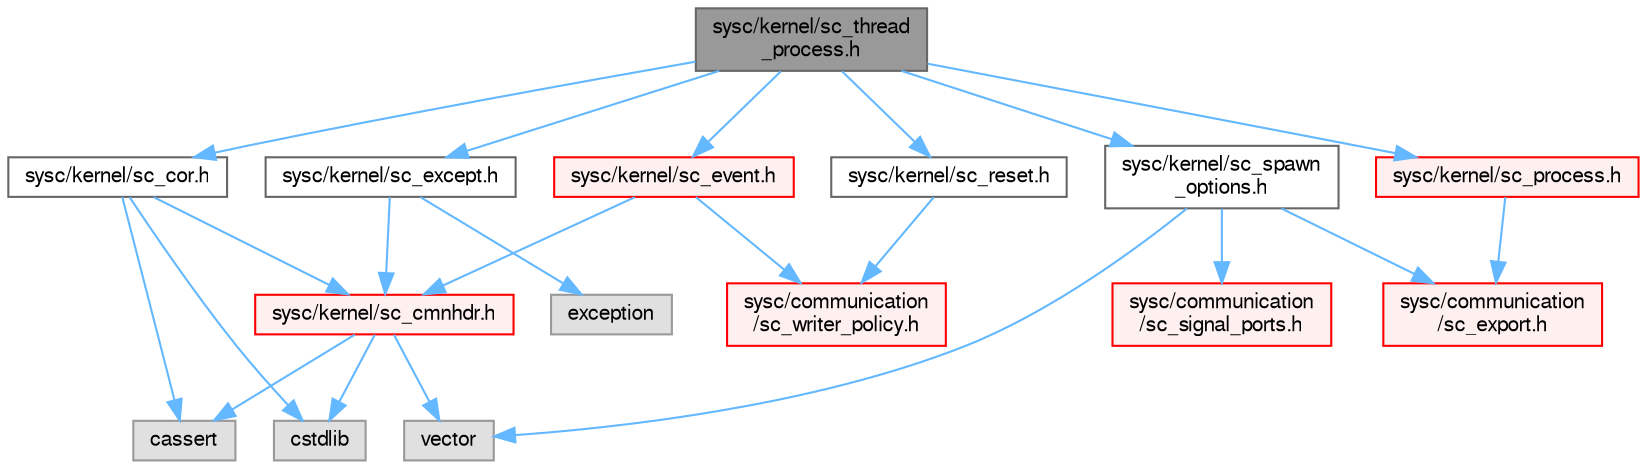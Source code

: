 digraph "sysc/kernel/sc_thread_process.h"
{
 // LATEX_PDF_SIZE
  bgcolor="transparent";
  edge [fontname=FreeSans,fontsize=10,labelfontname=FreeSans,labelfontsize=10];
  node [fontname=FreeSans,fontsize=10,shape=box,height=0.2,width=0.4];
  Node1 [id="Node000001",label="sysc/kernel/sc_thread\l_process.h",height=0.2,width=0.4,color="gray40", fillcolor="grey60", style="filled", fontcolor="black",tooltip=" "];
  Node1 -> Node2 [id="edge1_Node000001_Node000002",color="steelblue1",style="solid",tooltip=" "];
  Node2 [id="Node000002",label="sysc/kernel/sc_spawn\l_options.h",height=0.2,width=0.4,color="grey40", fillcolor="white", style="filled",URL="$a00395.html",tooltip=" "];
  Node2 -> Node3 [id="edge2_Node000002_Node000003",color="steelblue1",style="solid",tooltip=" "];
  Node3 [id="Node000003",label="vector",height=0.2,width=0.4,color="grey60", fillcolor="#E0E0E0", style="filled",tooltip=" "];
  Node2 -> Node4 [id="edge3_Node000002_Node000004",color="steelblue1",style="solid",tooltip=" "];
  Node4 [id="Node000004",label="sysc/communication\l/sc_export.h",height=0.2,width=0.4,color="red", fillcolor="#FFF0F0", style="filled",URL="$a00317.html",tooltip=" "];
  Node2 -> Node19 [id="edge4_Node000002_Node000019",color="steelblue1",style="solid",tooltip=" "];
  Node19 [id="Node000019",label="sysc/communication\l/sc_signal_ports.h",height=0.2,width=0.4,color="red", fillcolor="#FFF0F0", style="filled",URL="$a00287.html",tooltip=" "];
  Node1 -> Node25 [id="edge5_Node000001_Node000025",color="steelblue1",style="solid",tooltip=" "];
  Node25 [id="Node000025",label="sysc/kernel/sc_process.h",height=0.2,width=0.4,color="red", fillcolor="#FFF0F0", style="filled",URL="$a00437.html",tooltip=" "];
  Node25 -> Node4 [id="edge6_Node000025_Node000004",color="steelblue1",style="solid",tooltip=" "];
  Node1 -> Node64 [id="edge7_Node000001_Node000064",color="steelblue1",style="solid",tooltip=" "];
  Node64 [id="Node000064",label="sysc/kernel/sc_cor.h",height=0.2,width=0.4,color="grey40", fillcolor="white", style="filled",URL="$a00368.html",tooltip=" "];
  Node64 -> Node11 [id="edge8_Node000064_Node000011",color="steelblue1",style="solid",tooltip=" "];
  Node11 [id="Node000011",label="cassert",height=0.2,width=0.4,color="grey60", fillcolor="#E0E0E0", style="filled",tooltip=" "];
  Node64 -> Node13 [id="edge9_Node000064_Node000013",color="steelblue1",style="solid",tooltip=" "];
  Node13 [id="Node000013",label="cstdlib",height=0.2,width=0.4,color="grey60", fillcolor="#E0E0E0", style="filled",tooltip=" "];
  Node64 -> Node10 [id="edge10_Node000064_Node000010",color="steelblue1",style="solid",tooltip=" "];
  Node10 [id="Node000010",label="sysc/kernel/sc_cmnhdr.h",height=0.2,width=0.4,color="red", fillcolor="#FFF0F0", style="filled",URL="$a00428.html",tooltip=" "];
  Node10 -> Node11 [id="edge11_Node000010_Node000011",color="steelblue1",style="solid",tooltip=" "];
  Node10 -> Node13 [id="edge12_Node000010_Node000013",color="steelblue1",style="solid",tooltip=" "];
  Node10 -> Node3 [id="edge13_Node000010_Node000003",color="steelblue1",style="solid",tooltip=" "];
  Node1 -> Node22 [id="edge14_Node000001_Node000022",color="steelblue1",style="solid",tooltip=" "];
  Node22 [id="Node000022",label="sysc/kernel/sc_event.h",height=0.2,width=0.4,color="red", fillcolor="#FFF0F0", style="filled",URL="$a00398.html",tooltip=" "];
  Node22 -> Node10 [id="edge15_Node000022_Node000010",color="steelblue1",style="solid",tooltip=" "];
  Node22 -> Node55 [id="edge16_Node000022_Node000055",color="steelblue1",style="solid",tooltip=" "];
  Node55 [id="Node000055",label="sysc/communication\l/sc_writer_policy.h",height=0.2,width=0.4,color="red", fillcolor="#FFF0F0", style="filled",URL="$a00248.html",tooltip=" "];
  Node1 -> Node65 [id="edge17_Node000001_Node000065",color="steelblue1",style="solid",tooltip=" "];
  Node65 [id="Node000065",label="sysc/kernel/sc_except.h",height=0.2,width=0.4,color="grey40", fillcolor="white", style="filled",URL="$a00410.html",tooltip=" "];
  Node65 -> Node8 [id="edge18_Node000065_Node000008",color="steelblue1",style="solid",tooltip=" "];
  Node8 [id="Node000008",label="exception",height=0.2,width=0.4,color="grey60", fillcolor="#E0E0E0", style="filled",tooltip=" "];
  Node65 -> Node10 [id="edge19_Node000065_Node000010",color="steelblue1",style="solid",tooltip=" "];
  Node1 -> Node66 [id="edge20_Node000001_Node000066",color="steelblue1",style="solid",tooltip=" "];
  Node66 [id="Node000066",label="sysc/kernel/sc_reset.h",height=0.2,width=0.4,color="grey40", fillcolor="white", style="filled",URL="$a00359.html",tooltip=" "];
  Node66 -> Node55 [id="edge21_Node000066_Node000055",color="steelblue1",style="solid",tooltip=" "];
}
